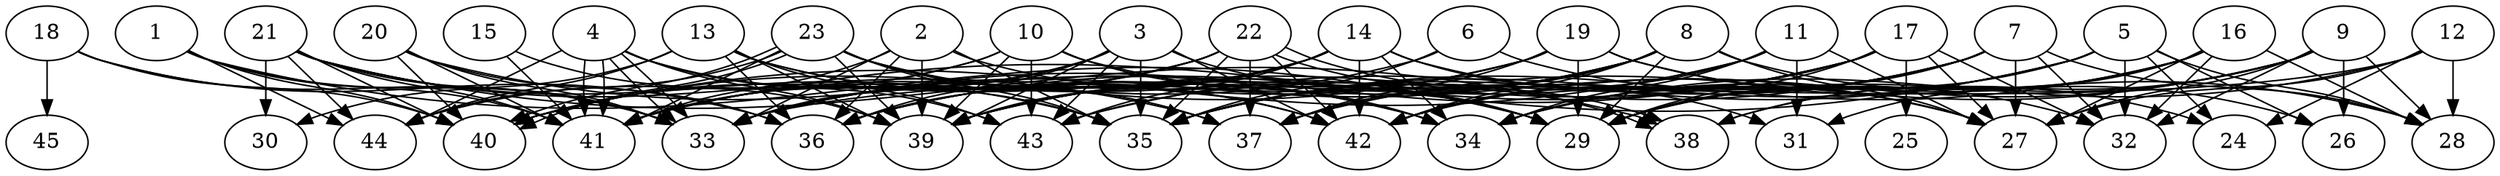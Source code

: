 // DAG automatically generated by daggen at Thu Oct  3 14:07:25 2019
// ./daggen --dot -n 45 --ccr 0.5 --fat 0.9 --regular 0.5 --density 0.6 --mindata 5242880 --maxdata 52428800 
digraph G {
  1 [size="97634304", alpha="0.02", expect_size="48817152"] 
  1 -> 29 [size ="48817152"]
  1 -> 33 [size ="48817152"]
  1 -> 40 [size ="48817152"]
  1 -> 41 [size ="48817152"]
  1 -> 44 [size ="48817152"]
  2 [size="88213504", alpha="0.11", expect_size="44106752"] 
  2 -> 29 [size ="44106752"]
  2 -> 33 [size ="44106752"]
  2 -> 35 [size ="44106752"]
  2 -> 36 [size ="44106752"]
  2 -> 39 [size ="44106752"]
  2 -> 41 [size ="44106752"]
  3 [size="29085696", alpha="0.17", expect_size="14542848"] 
  3 -> 29 [size ="14542848"]
  3 -> 33 [size ="14542848"]
  3 -> 35 [size ="14542848"]
  3 -> 36 [size ="14542848"]
  3 -> 39 [size ="14542848"]
  3 -> 41 [size ="14542848"]
  3 -> 42 [size ="14542848"]
  3 -> 43 [size ="14542848"]
  4 [size="70971392", alpha="0.10", expect_size="35485696"] 
  4 -> 33 [size ="35485696"]
  4 -> 33 [size ="35485696"]
  4 -> 35 [size ="35485696"]
  4 -> 39 [size ="35485696"]
  4 -> 41 [size ="35485696"]
  4 -> 41 [size ="35485696"]
  4 -> 43 [size ="35485696"]
  4 -> 44 [size ="35485696"]
  5 [size="31535104", alpha="0.02", expect_size="15767552"] 
  5 -> 24 [size ="15767552"]
  5 -> 26 [size ="15767552"]
  5 -> 28 [size ="15767552"]
  5 -> 29 [size ="15767552"]
  5 -> 32 [size ="15767552"]
  5 -> 35 [size ="15767552"]
  5 -> 41 [size ="15767552"]
  5 -> 43 [size ="15767552"]
  6 [size="49338368", alpha="0.02", expect_size="24669184"] 
  6 -> 32 [size ="24669184"]
  6 -> 35 [size ="24669184"]
  6 -> 41 [size ="24669184"]
  7 [size="23275520", alpha="0.13", expect_size="11637760"] 
  7 -> 27 [size ="11637760"]
  7 -> 28 [size ="11637760"]
  7 -> 29 [size ="11637760"]
  7 -> 32 [size ="11637760"]
  7 -> 34 [size ="11637760"]
  7 -> 35 [size ="11637760"]
  7 -> 37 [size ="11637760"]
  7 -> 39 [size ="11637760"]
  7 -> 42 [size ="11637760"]
  8 [size="80089088", alpha="0.18", expect_size="40044544"] 
  8 -> 26 [size ="40044544"]
  8 -> 27 [size ="40044544"]
  8 -> 29 [size ="40044544"]
  8 -> 33 [size ="40044544"]
  8 -> 35 [size ="40044544"]
  8 -> 36 [size ="40044544"]
  8 -> 37 [size ="40044544"]
  8 -> 39 [size ="40044544"]
  8 -> 42 [size ="40044544"]
  8 -> 43 [size ="40044544"]
  9 [size="27379712", alpha="0.13", expect_size="13689856"] 
  9 -> 26 [size ="13689856"]
  9 -> 27 [size ="13689856"]
  9 -> 28 [size ="13689856"]
  9 -> 29 [size ="13689856"]
  9 -> 32 [size ="13689856"]
  9 -> 37 [size ="13689856"]
  9 -> 38 [size ="13689856"]
  9 -> 42 [size ="13689856"]
  10 [size="15925248", alpha="0.18", expect_size="7962624"] 
  10 -> 27 [size ="7962624"]
  10 -> 34 [size ="7962624"]
  10 -> 39 [size ="7962624"]
  10 -> 40 [size ="7962624"]
  10 -> 43 [size ="7962624"]
  10 -> 44 [size ="7962624"]
  11 [size="62310400", alpha="0.02", expect_size="31155200"] 
  11 -> 27 [size ="31155200"]
  11 -> 31 [size ="31155200"]
  11 -> 34 [size ="31155200"]
  11 -> 39 [size ="31155200"]
  11 -> 40 [size ="31155200"]
  11 -> 42 [size ="31155200"]
  12 [size="69525504", alpha="0.13", expect_size="34762752"] 
  12 -> 24 [size ="34762752"]
  12 -> 27 [size ="34762752"]
  12 -> 28 [size ="34762752"]
  12 -> 33 [size ="34762752"]
  12 -> 34 [size ="34762752"]
  13 [size="25229312", alpha="0.02", expect_size="12614656"] 
  13 -> 30 [size ="12614656"]
  13 -> 34 [size ="12614656"]
  13 -> 36 [size ="12614656"]
  13 -> 39 [size ="12614656"]
  13 -> 42 [size ="12614656"]
  13 -> 43 [size ="12614656"]
  13 -> 44 [size ="12614656"]
  14 [size="13023232", alpha="0.02", expect_size="6511616"] 
  14 -> 27 [size ="6511616"]
  14 -> 31 [size ="6511616"]
  14 -> 34 [size ="6511616"]
  14 -> 36 [size ="6511616"]
  14 -> 39 [size ="6511616"]
  14 -> 41 [size ="6511616"]
  14 -> 42 [size ="6511616"]
  14 -> 43 [size ="6511616"]
  15 [size="60493824", alpha="0.06", expect_size="30246912"] 
  15 -> 39 [size ="30246912"]
  15 -> 41 [size ="30246912"]
  16 [size="72083456", alpha="0.10", expect_size="36041728"] 
  16 -> 27 [size ="36041728"]
  16 -> 28 [size ="36041728"]
  16 -> 29 [size ="36041728"]
  16 -> 31 [size ="36041728"]
  16 -> 32 [size ="36041728"]
  16 -> 34 [size ="36041728"]
  16 -> 35 [size ="36041728"]
  16 -> 38 [size ="36041728"]
  17 [size="79470592", alpha="0.09", expect_size="39735296"] 
  17 -> 25 [size ="39735296"]
  17 -> 27 [size ="39735296"]
  17 -> 29 [size ="39735296"]
  17 -> 32 [size ="39735296"]
  17 -> 33 [size ="39735296"]
  17 -> 35 [size ="39735296"]
  17 -> 36 [size ="39735296"]
  17 -> 39 [size ="39735296"]
  17 -> 42 [size ="39735296"]
  18 [size="47249408", alpha="0.07", expect_size="23624704"] 
  18 -> 33 [size ="23624704"]
  18 -> 36 [size ="23624704"]
  18 -> 40 [size ="23624704"]
  18 -> 45 [size ="23624704"]
  19 [size="35643392", alpha="0.15", expect_size="17821696"] 
  19 -> 24 [size ="17821696"]
  19 -> 28 [size ="17821696"]
  19 -> 29 [size ="17821696"]
  19 -> 33 [size ="17821696"]
  19 -> 36 [size ="17821696"]
  19 -> 37 [size ="17821696"]
  19 -> 40 [size ="17821696"]
  20 [size="94672896", alpha="0.05", expect_size="47336448"] 
  20 -> 33 [size ="47336448"]
  20 -> 34 [size ="47336448"]
  20 -> 36 [size ="47336448"]
  20 -> 40 [size ="47336448"]
  20 -> 41 [size ="47336448"]
  21 [size="84563968", alpha="0.14", expect_size="42281984"] 
  21 -> 30 [size ="42281984"]
  21 -> 33 [size ="42281984"]
  21 -> 35 [size ="42281984"]
  21 -> 37 [size ="42281984"]
  21 -> 38 [size ="42281984"]
  21 -> 40 [size ="42281984"]
  21 -> 41 [size ="42281984"]
  21 -> 44 [size ="42281984"]
  22 [size="95215616", alpha="0.00", expect_size="47607808"] 
  22 -> 33 [size ="47607808"]
  22 -> 35 [size ="47607808"]
  22 -> 37 [size ="47607808"]
  22 -> 38 [size ="47607808"]
  22 -> 38 [size ="47607808"]
  22 -> 40 [size ="47607808"]
  22 -> 41 [size ="47607808"]
  22 -> 42 [size ="47607808"]
  23 [size="63393792", alpha="0.10", expect_size="31696896"] 
  23 -> 29 [size ="31696896"]
  23 -> 35 [size ="31696896"]
  23 -> 37 [size ="31696896"]
  23 -> 39 [size ="31696896"]
  23 -> 40 [size ="31696896"]
  23 -> 40 [size ="31696896"]
  23 -> 41 [size ="31696896"]
  23 -> 42 [size ="31696896"]
  23 -> 44 [size ="31696896"]
  24 [size="71993344", alpha="0.12", expect_size="35996672"] 
  25 [size="79898624", alpha="0.19", expect_size="39949312"] 
  26 [size="12253184", alpha="0.14", expect_size="6126592"] 
  27 [size="59279360", alpha="0.11", expect_size="29639680"] 
  28 [size="101083136", alpha="0.04", expect_size="50541568"] 
  29 [size="38488064", alpha="0.00", expect_size="19244032"] 
  30 [size="13840384", alpha="0.17", expect_size="6920192"] 
  31 [size="39329792", alpha="0.05", expect_size="19664896"] 
  32 [size="13363200", alpha="0.06", expect_size="6681600"] 
  33 [size="13672448", alpha="0.10", expect_size="6836224"] 
  34 [size="58853376", alpha="0.14", expect_size="29426688"] 
  35 [size="20654080", alpha="0.09", expect_size="10327040"] 
  36 [size="14495744", alpha="0.17", expect_size="7247872"] 
  37 [size="79228928", alpha="0.00", expect_size="39614464"] 
  38 [size="38905856", alpha="0.10", expect_size="19452928"] 
  39 [size="57499648", alpha="0.06", expect_size="28749824"] 
  40 [size="57538560", alpha="0.20", expect_size="28769280"] 
  41 [size="44457984", alpha="0.09", expect_size="22228992"] 
  42 [size="70086656", alpha="0.16", expect_size="35043328"] 
  43 [size="99092480", alpha="0.15", expect_size="49546240"] 
  44 [size="51851264", alpha="0.06", expect_size="25925632"] 
  45 [size="25270272", alpha="0.13", expect_size="12635136"] 
}
